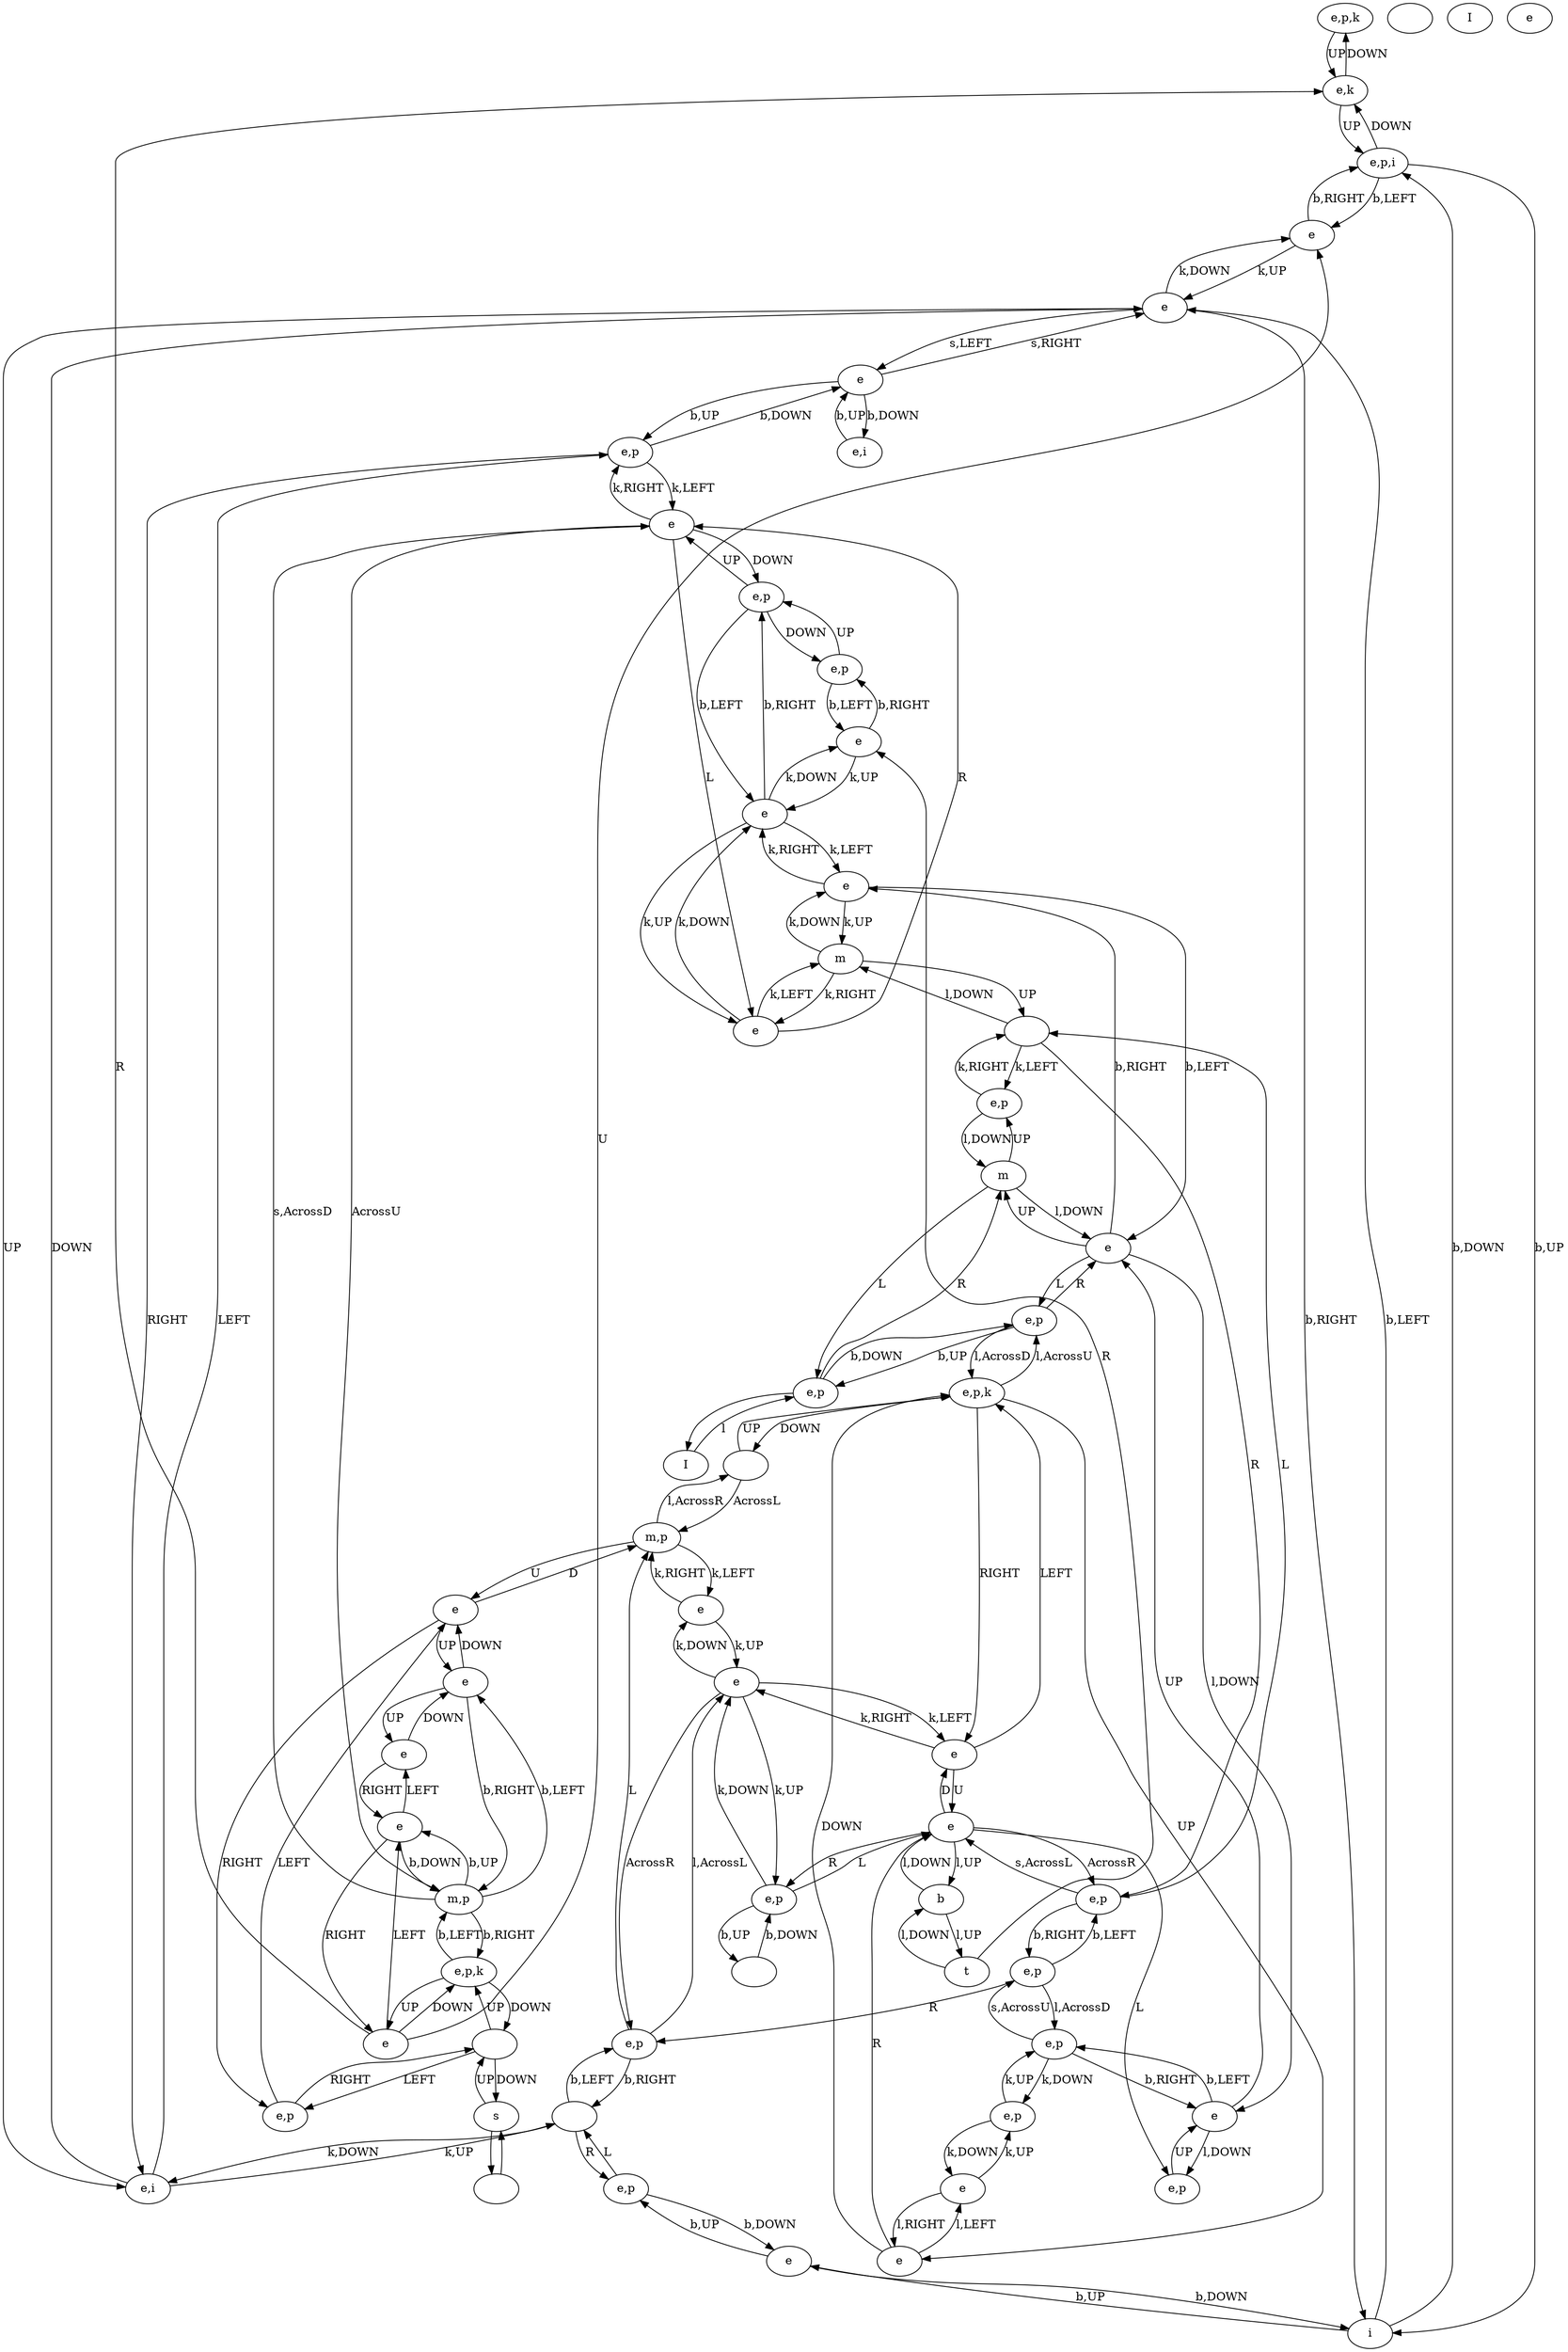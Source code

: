 digraph {
0 [label="e,p,k"]
1 [label="e,p"]
2 [label="e"]
3 [label="e"]
4 [label=""]
5 [label=""]
6 [label="e"]
7 [label=""]
8 [label="I"]
9 [label="I"]
10 [label="t"]
11 [label="e,p"]
12 [label="e"]
13 [label="e"]
14 [label="b"]
15 [label="e"]
16 [label="e,p,k"]
17 [label="e,p"]
18 [label=""]
19 [label="e"]
20 [label="e"]
21 [label="e,p"]
22 [label="e,p"]
23 [label="e,p"]
24 [label="e"]
25 [label="e,p"]
26 [label="e"]
27 [label=""]
28 [label="e,i"]
29 [label=""]
30 [label="s"]
31 [label=""]
32 [label="e"]
33 [label="m,p"]
34 [label="e"]
35 [label="e"]
36 [label="e"]
37 [label="e"]
38 [label="e"]
39 [label="e,p"]
40 [label="e,p,i"]
41 [label="e"]
42 [label="e,p"]
43 [label="e"]
44 [label="e,p,k"]
45 [label="m,p"]
46 [label="e"]
47 [label="e"]
48 [label="e,i"]
49 [label="e,p"]
50 [label="e"]
51 [label="m"]
52 [label="e"]
53 [label="e,p"]
54 [label="i"]
55 [label="e,p"]
56 [label="e,p"]
57 [label="e,p"]
58 [label="e,p"]
59 [label="e"]
60 [label="e,k"]
61 [label="m"]
39 -> 35 [label="LEFT"]
35 -> 39 [label="RIGHT"]
39 -> 31 [label="RIGHT"]
31 -> 39 [label="LEFT"]
29 -> 30 [label=""]
30 -> 29 [label=""]
30 -> 31 [label="UP"]
31 -> 30 [label="DOWN"]
44 -> 46 [label="UP"]
46 -> 44 [label="DOWN"]
47 -> 46 [label="RIGHT"]
46 -> 47 [label="LEFT"]
47 -> 50 [label="LEFT"]
50 -> 47 [label="RIGHT"]
32 -> 50 [label="UP"]
50 -> 32 [label="DOWN"]
35 -> 32 [label="UP"]
32 -> 35 [label="DOWN"]
13 -> 16 [label="LEFT"]
16 -> 13 [label="RIGHT"]
5 -> 16 [label="UP"]
16 -> 5 [label="DOWN"]
16 -> 26 [label="UP"]
26 -> 16 [label="DOWN"]
49 -> 2 [label="UP"]
2 -> 49 [label="DOWN"]
17 -> 49 [label="UP"]
49 -> 17 [label="DOWN"]
37 -> 28 [label="UP"]
28 -> 37 [label="DOWN"]
28 -> 1 [label="LEFT"]
1 -> 28 [label="RIGHT"]
33 -> 34 [label="k,LEFT"]
34 -> 33 [label="k,RIGHT"]
13 -> 41 [label="k,RIGHT"]
41 -> 13 [label="k,LEFT"]
34 -> 41 [label="k,UP"]
41 -> 34 [label="k,DOWN"]
41 -> 42 [label="k,UP"]
42 -> 41 [label="k,DOWN"]
11 -> 36 [label="k,DOWN"]
36 -> 11 [label="k,UP"]
11 -> 57 [label="k,UP"]
57 -> 11 [label="k,DOWN"]
4 -> 21 [label="k,LEFT"]
21 -> 4 [label="k,RIGHT"]
28 -> 27 [label="k,UP"]
27 -> 28 [label="k,DOWN"]
1 -> 2 [label="k,LEFT"]
2 -> 1 [label="k,RIGHT"]
24 -> 61 [label="k,LEFT"]
61 -> 24 [label="k,RIGHT"]
24 -> 6 [label="k,DOWN"]
6 -> 24 [label="k,UP"]
3 -> 6 [label="k,RIGHT"]
6 -> 3 [label="k,LEFT"]
3 -> 61 [label="k,UP"]
61 -> 3 [label="k,DOWN"]
20 -> 6 [label="k,UP"]
6 -> 20 [label="k,DOWN"]
44 -> 45 [label="b,LEFT"]
45 -> 44 [label="b,RIGHT"]
45 -> 47 [label="b,UP"]
47 -> 45 [label="b,DOWN"]
45 -> 32 [label="b,LEFT"]
32 -> 45 [label="b,RIGHT"]
57 -> 52 [label="b,RIGHT"]
52 -> 57 [label="b,LEFT"]
59 -> 3 [label="b,RIGHT"]
3 -> 59 [label="b,LEFT"]
55 -> 56 [label="b,UP"]
56 -> 55 [label="b,DOWN"]
22 -> 23 [label="b,RIGHT"]
23 -> 22 [label="b,LEFT"]
58 -> 27 [label="b,RIGHT"]
27 -> 58 [label="b,LEFT"]
48 -> 12 [label="b,UP"]
12 -> 48 [label="b,DOWN"]
12 -> 1 [label="b,UP"]
1 -> 12 [label="b,DOWN"]
42 -> 18 [label="b,UP"]
18 -> 42 [label="b,DOWN"]
43 -> 40 [label="b,RIGHT"]
40 -> 43 [label="b,LEFT"]
40 -> 54 [label="b,UP"]
54 -> 40 [label="b,DOWN"]
54 -> 37 [label="b,LEFT"]
37 -> 54 [label="b,RIGHT"]
54 -> 38 [label="b,UP"]
38 -> 54 [label="b,DOWN"]
38 -> 53 [label="b,UP"]
53 -> 38 [label="b,DOWN"]
40 -> 60 [label="DOWN"]
60 -> 40 [label="UP"]
0 -> 60 [label="UP"]
60 -> 0 [label="DOWN"]
43 -> 37 [label="k,UP"]
37 -> 43 [label="k,DOWN"]
52 -> 25 [label="l,DOWN"]
25 -> 52 [label="UP"]
59 -> 52 [label="l,DOWN"]
52 -> 59 [label="UP"]
51 -> 59 [label="l,DOWN"]
59 -> 51 [label="UP"]
61 -> 4 [label="UP"]
4 -> 61 [label="l,DOWN"]
31 -> 44 [label="UP"]
44 -> 31 [label="DOWN"]
56 -> 9 [label=""]
9 -> 56 [label="l"]
21 -> 51 [label="l,DOWN"]
51 -> 21 [label="UP"]
26 -> 36 [label="l,LEFT"]
36 -> 26 [label="l,RIGHT"]
15 -> 14 [label="l,UP"]
14 -> 15 [label="l,DOWN"]
14 -> 10 [label="l,UP"]
10 -> 14 [label="l,DOWN"]
58 -> 41 [label="l,AcrossL"]
41 -> 58 [label="AcrossR"]
33 -> 5 [label="l,AcrossR"]
5 -> 33 [label="AcrossL"]
55 -> 16 [label="l,AcrossD"]
16 -> 55 [label="l,AcrossU"]
57 -> 23 [label="s,AcrossU"]
23 -> 57 [label="l,AcrossD"]
15 -> 22 [label="AcrossR"]
22 -> 15 [label="s,AcrossL"]
45 -> 2 [label="s,AcrossD"]
2 -> 45 [label="AcrossU"]
12 -> 37 [label="s,RIGHT"]
37 -> 12 [label="s,LEFT"]
49 -> 6 [label="b,LEFT"]
6 -> 49 [label="b,RIGHT"]
20 -> 17 [label="b,RIGHT"]
17 -> 20 [label="b,LEFT"]
55 -> 59 [label="R"]
59 -> 55 [label="L"]
35 -> 33 [label="D"]
33 -> 35 [label="U"]
56 -> 51 [label="R"]
51 -> 56 [label="L"]
53 -> 27 [label="L"]
27 -> 53 [label="R"]
23 -> 58 [label="R"]
58 -> 33 [label="L"]
4 -> 22 [label="R"]
22 -> 4 [label="L"]
26 -> 15 [label="R"]
15 -> 25 [label="L"]
42 -> 15 [label="L"]
15 -> 42 [label="R"]
15 -> 13 [label="D"]
13 -> 15 [label="U"]
46 -> 60 [label="R"]
46 -> 43 [label="U"]
24 -> 2 [label="R"]
2 -> 24 [label="L"]
10 -> 20 [label="R"]
}
